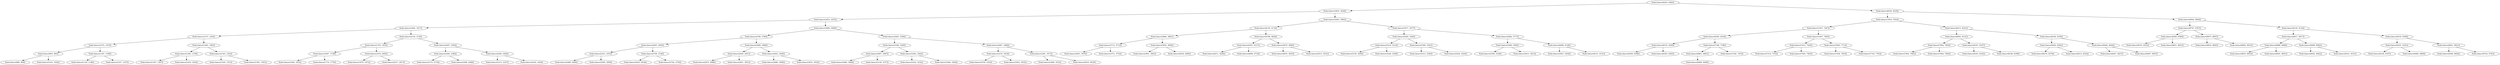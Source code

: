digraph G{
699306908 [label="Node{data=[6203, 6265]}"]
699306908 -> 1134217920
1134217920 [label="Node{data=[3625, 3638]}"]
1134217920 -> 111728184
111728184 [label="Node{data=[2453, 2453]}"]
111728184 -> 2103065350
2103065350 [label="Node{data=[1604, 1617]}"]
2103065350 -> 548758850
548758850 [label="Node{data=[1273, 1293]}"]
548758850 -> 904685406
904685406 [label="Node{data=[1074, 1074]}"]
904685406 -> 1974828749
1974828749 [label="Node{data=[993, 993]}"]
1974828749 -> 1495001462
1495001462 [label="Node{data=[969, 969]}"]
1974828749 -> 1376720994
1376720994 [label="Node{data=[1019, 1042]}"]
904685406 -> 68113386
68113386 [label="Node{data=[1187, 1189]}"]
68113386 -> 1511134896
1511134896 [label="Node{data=[1120, 1148]}"]
68113386 -> 1547961565
1547961565 [label="Node{data=[1257, 1257]}"]
548758850 -> 1990384447
1990384447 [label="Node{data=[1483, 1483]}"]
1990384447 -> 147609090
147609090 [label="Node{data=[1360, 1378]}"]
147609090 -> 1109485117
1109485117 [label="Node{data=[1307, 1307]}"]
147609090 -> 1052762184
1052762184 [label="Node{data=[1454, 1454]}"]
1990384447 -> 1579462531
1579462531 [label="Node{data=[1543, 1543]}"]
1579462531 -> 875732483
875732483 [label="Node{data=[1520, 1531]}"]
1579462531 -> 2104165942
2104165942 [label="Node{data=[1561, 1561]}"]
2103065350 -> 1016534131
1016534131 [label="Node{data=[2154, 2154]}"]
1016534131 -> 1203043541
1203043541 [label="Node{data=[1793, 1816]}"]
1203043541 -> 1742123174
1742123174 [label="Node{data=[1697, 1738]}"]
1742123174 -> 1118388444
1118388444 [label="Node{data=[1646, 1653]}"]
1742123174 -> 1176100982
1176100982 [label="Node{data=[1770, 1770]}"]
1203043541 -> 648801844
648801844 [label="Node{data=[1974, 2005]}"]
648801844 -> 1957308871
1957308871 [label="Node{data=[1870, 1872]}"]
648801844 -> 2089629742
2089629742 [label="Node{data=[2017, 2017]}"]
1016534131 -> 1964932505
1964932505 [label="Node{data=[2287, 2304]}"]
1964932505 -> 205387584
205387584 [label="Node{data=[2260, 2260]}"]
205387584 -> 695993105
695993105 [label="Node{data=[2170, 2170]}"]
205387584 -> 1009062488
1009062488 [label="Node{data=[2268, 2268]}"]
1964932505 -> 986792688
986792688 [label="Node{data=[2400, 2400]}"]
986792688 -> 1505043741
1505043741 [label="Node{data=[2315, 2327]}"]
986792688 -> 278446513
278446513 [label="Node{data=[2434, 2434]}"]
111728184 -> 79406632
79406632 [label="Node{data=[3066, 3066]}"]
79406632 -> 877507213
877507213 [label="Node{data=[2789, 2789]}"]
877507213 -> 1143010516
1143010516 [label="Node{data=[2605, 2605]}"]
1143010516 -> 308486312
308486312 [label="Node{data=[2551, 2553]}"]
308486312 -> 1269849642
1269849642 [label="Node{data=[2499, 2499]}"]
308486312 -> 313541643
313541643 [label="Node{data=[2585, 2600]}"]
1143010516 -> 1366660317
1366660317 [label="Node{data=[2709, 2726]}"]
1366660317 -> 1519949883
1519949883 [label="Node{data=[2625, 2634]}"]
1366660317 -> 328256588
328256588 [label="Node{data=[2744, 2750]}"]
877507213 -> 59789865
59789865 [label="Node{data=[2968, 2968]}"]
59789865 -> 2126446074
2126446074 [label="Node{data=[2920, 2921]}"]
2126446074 -> 1626995542
1626995542 [label="Node{data=[2874, 2886]}"]
2126446074 -> 1964947881
1964947881 [label="Node{data=[2951, 2951]}"]
59789865 -> 1956559929
1956559929 [label="Node{data=[3025, 3040]}"]
1956559929 -> 2110180989
2110180989 [label="Node{data=[2980, 3000]}"]
1956559929 -> 1389013464
1389013464 [label="Node{data=[3052, 3052]}"]
79406632 -> 1377403353
1377403353 [label="Node{data=[3293, 3304]}"]
1377403353 -> 1407680727
1407680727 [label="Node{data=[3188, 3209]}"]
1407680727 -> 404294128
404294128 [label="Node{data=[3097, 3097]}"]
404294128 -> 530249538
530249538 [label="Node{data=[3084, 3084]}"]
404294128 -> 18070049
18070049 [label="Node{data=[3129, 3157]}"]
1407680727 -> 1847419884
1847419884 [label="Node{data=[3262, 3262]}"]
1847419884 -> 1041998166
1041998166 [label="Node{data=[3232, 3232]}"]
1847419884 -> 1987277104
1987277104 [label="Node{data=[3264, 3264]}"]
1377403353 -> 1781342061
1781342061 [label="Node{data=[3467, 3486]}"]
1781342061 -> 1865028551
1865028551 [label="Node{data=[3376, 3418]}"]
1865028551 -> 207101541
207101541 [label="Node{data=[3339, 3343]}"]
1865028551 -> 1640961071
1640961071 [label="Node{data=[3452, 3452]}"]
1781342061 -> 1662761228
1662761228 [label="Node{data=[3561, 3571]}"]
1662761228 -> 1552951939
1552951939 [label="Node{data=[3499, 3553]}"]
1662761228 -> 284671042
284671042 [label="Node{data=[3616, 3616]}"]
1134217920 -> 159427615
159427615 [label="Node{data=[5063, 5092]}"]
159427615 -> 938326010
938326010 [label="Node{data=[4150, 4174]}"]
938326010 -> 1794394038
1794394038 [label="Node{data=[3864, 3881]}"]
1794394038 -> 1204609798
1204609798 [label="Node{data=[3712, 3712]}"]
1204609798 -> 1268797364
1268797364 [label="Node{data=[3647, 3670]}"]
1204609798 -> 296252253
296252253 [label="Node{data=[3751, 3752]}"]
1794394038 -> 1495879465
1495879465 [label="Node{data=[3952, 4006]}"]
1495879465 -> 2036155353
2036155353 [label="Node{data=[3901, 3901]}"]
1495879465 -> 818507433
818507433 [label="Node{data=[4038, 4085]}"]
938326010 -> 1655296374
1655296374 [label="Node{data=[4798, 4829]}"]
1655296374 -> 1911200269
1911200269 [label="Node{data=[4301, 4317]}"]
1911200269 -> 1656376418
1656376418 [label="Node{data=[4211, 4246]}"]
1911200269 -> 436062906
436062906 [label="Node{data=[4699, 4719]}"]
1655296374 -> 896764562
896764562 [label="Node{data=[4976, 4980]}"]
896764562 -> 283923651
283923651 [label="Node{data=[4870, 4935]}"]
896764562 -> 537252832
537252832 [label="Node{data=[5013, 5031]}"]
159427615 -> 1465541952
1465541952 [label="Node{data=[5477, 5477]}"]
1465541952 -> 2119451171
2119451171 [label="Node{data=[5265, 5285]}"]
2119451171 -> 208427878
208427878 [label="Node{data=[5214, 5214]}"]
208427878 -> 49808344
49808344 [label="Node{data=[5150, 5200]}"]
208427878 -> 109840034
109840034 [label="Node{data=[5249, 5249]}"]
2119451171 -> 1519716618
1519716618 [label="Node{data=[5390, 5391]}"]
1519716618 -> 885837397
885837397 [label="Node{data=[5313, 5365]}"]
1519716618 -> 1986588119
1986588119 [label="Node{data=[5424, 5424]}"]
1465541952 -> 272059566
272059566 [label="Node{data=[5664, 5717]}"]
272059566 -> 1654184699
1654184699 [label="Node{data=[5580, 5585]}"]
1654184699 -> 812916379
812916379 [label="Node{data=[5508, 5536]}"]
1654184699 -> 21191447
21191447 [label="Node{data=[5613, 5613]}"]
272059566 -> 725296557
725296557 [label="Node{data=[6096, 6128]}"]
725296557 -> 256933171
256933171 [label="Node{data=[5927, 5934]}"]
725296557 -> 532687492
532687492 [label="Node{data=[6151, 6151]}"]
699306908 -> 79708552
79708552 [label="Node{data=[8529, 8529]}"]
79708552 -> 1990466288
1990466288 [label="Node{data=[7816, 7853]}"]
1990466288 -> 2047953138
2047953138 [label="Node{data=[7267, 7267]}"]
2047953138 -> 1679546686
1679546686 [label="Node{data=[6395, 6416]}"]
1679546686 -> 1657866292
1657866292 [label="Node{data=[6335, 6349]}"]
1657866292 -> 888470788
888470788 [label="Node{data=[6308, 6308]}"]
1657866292 -> 1146250672
1146250672 [label="Node{data=[6383, 6383]}"]
1679546686 -> 2126157357
2126157357 [label="Node{data=[7186, 7186]}"]
2126157357 -> 339779942
339779942 [label="Node{data=[6861, 6861]}"]
339779942 -> 122642999
122642999 [label="Node{data=[6490, 6490]}"]
2126157357 -> 1357379723
1357379723 [label="Node{data=[7226, 7253]}"]
2047953138 -> 2051413828
2051413828 [label="Node{data=[7467, 7483]}"]
2051413828 -> 1797047035
1797047035 [label="Node{data=[7412, 7420]}"]
1797047035 -> 389958517
389958517 [label="Node{data=[7314, 7314]}"]
1797047035 -> 2029177529
2029177529 [label="Node{data=[7463, 7463]}"]
2051413828 -> 843325140
843325140 [label="Node{data=[7683, 7713]}"]
843325140 -> 1069685117
1069685117 [label="Node{data=[7636, 7653]}"]
843325140 -> 1514313747
1514313747 [label="Node{data=[7745, 7763]}"]
1990466288 -> 881534688
881534688 [label="Node{data=[8213, 8221]}"]
881534688 -> 648756251
648756251 [label="Node{data=[8005, 8131]}"]
648756251 -> 160284738
160284738 [label="Node{data=[7904, 7904]}"]
160284738 -> 1203848032
1203848032 [label="Node{data=[7902, 7902]}"]
160284738 -> 714129758
714129758 [label="Node{data=[7964, 7982]}"]
648756251 -> 1436838899
1436838899 [label="Node{data=[8167, 8167]}"]
1436838899 -> 843857621
843857621 [label="Node{data=[8163, 8163]}"]
1436838899 -> 2136711615
2136711615 [label="Node{data=[8199, 8199]}"]
881534688 -> 1399657787
1399657787 [label="Node{data=[8339, 8339]}"]
1399657787 -> 635443030
635443030 [label="Node{data=[8292, 8292]}"]
635443030 -> 1980317609
1980317609 [label="Node{data=[8279, 8279]}"]
635443030 -> 1417494158
1417494158 [label="Node{data=[8313, 8324]}"]
1399657787 -> 1870806519
1870806519 [label="Node{data=[8444, 8444]}"]
1870806519 -> 1258147318
1258147318 [label="Node{data=[8427, 8427]}"]
1870806519 -> 1966491511
1966491511 [label="Node{data=[8497, 8497]}"]
79708552 -> 1208126993
1208126993 [label="Node{data=[8944, 8944]}"]
1208126993 -> 907116387
907116387 [label="Node{data=[8767, 8787]}"]
907116387 -> 304580138
304580138 [label="Node{data=[8569, 8569]}"]
304580138 -> 1441625830
1441625830 [label="Node{data=[8533, 8533]}"]
304580138 -> 155392076
155392076 [label="Node{data=[8651, 8651]}"]
907116387 -> 882152544
882152544 [label="Node{data=[8875, 8897]}"]
882152544 -> 447500814
447500814 [label="Node{data=[8816, 8845]}"]
882152544 -> 608718331
608718331 [label="Node{data=[8902, 8915]}"]
1208126993 -> 903389254
903389254 [label="Node{data=[9120, 9134]}"]
903389254 -> 629085449
629085449 [label="Node{data=[9017, 9017]}"]
629085449 -> 1564151690
1564151690 [label="Node{data=[8988, 8988]}"]
1564151690 -> 1006286403
1006286403 [label="Node{data=[8953, 8953]}"]
1564151690 -> 1263594474
1263594474 [label="Node{data=[9001, 9001]}"]
629085449 -> 375027924
375027924 [label="Node{data=[9068, 9082]}"]
375027924 -> 328753866
328753866 [label="Node{data=[9042, 9042]}"]
375027924 -> 2109642324
2109642324 [label="Node{data=[9101, 9101]}"]
903389254 -> 838679986
838679986 [label="Node{data=[9519, 9540]}"]
838679986 -> 1956933505
1956933505 [label="Node{data=[9181, 9181]}"]
1956933505 -> 612031981
612031981 [label="Node{data=[9149, 9167]}"]
1956933505 -> 763355904
763355904 [label="Node{data=[9480, 9480]}"]
838679986 -> 1966562224
1966562224 [label="Node{data=[9621, 9621]}"]
1966562224 -> 582544112
582544112 [label="Node{data=[9568, 9602]}"]
1966562224 -> 1356844799
1356844799 [label="Node{data=[9742, 9742]}"]
}